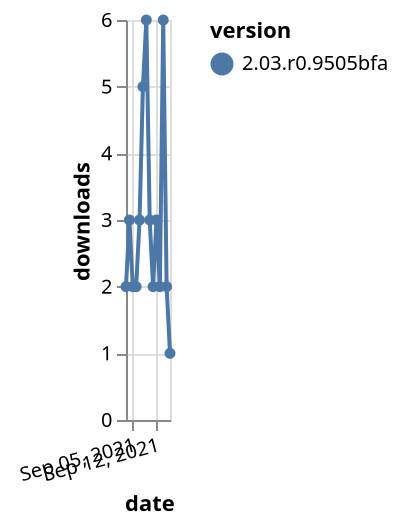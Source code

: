 {"$schema": "https://vega.github.io/schema/vega-lite/v5.json", "description": "A simple bar chart with embedded data.", "data": {"values": [{"date": "2021-09-03", "total": 2562, "delta": 2, "version": "2.03.r0.9505bfa"}, {"date": "2021-09-04", "total": 2565, "delta": 3, "version": "2.03.r0.9505bfa"}, {"date": "2021-09-05", "total": 2567, "delta": 2, "version": "2.03.r0.9505bfa"}, {"date": "2021-09-06", "total": 2569, "delta": 2, "version": "2.03.r0.9505bfa"}, {"date": "2021-09-07", "total": 2572, "delta": 3, "version": "2.03.r0.9505bfa"}, {"date": "2021-09-08", "total": 2577, "delta": 5, "version": "2.03.r0.9505bfa"}, {"date": "2021-09-09", "total": 2583, "delta": 6, "version": "2.03.r0.9505bfa"}, {"date": "2021-09-10", "total": 2586, "delta": 3, "version": "2.03.r0.9505bfa"}, {"date": "2021-09-11", "total": 2588, "delta": 2, "version": "2.03.r0.9505bfa"}, {"date": "2021-09-12", "total": 2591, "delta": 3, "version": "2.03.r0.9505bfa"}, {"date": "2021-09-13", "total": 2593, "delta": 2, "version": "2.03.r0.9505bfa"}, {"date": "2021-09-14", "total": 2599, "delta": 6, "version": "2.03.r0.9505bfa"}, {"date": "2021-09-15", "total": 2601, "delta": 2, "version": "2.03.r0.9505bfa"}, {"date": "2021-09-16", "total": 2602, "delta": 1, "version": "2.03.r0.9505bfa"}]}, "width": "container", "mark": {"type": "line", "point": {"filled": true}}, "encoding": {"x": {"field": "date", "type": "temporal", "timeUnit": "yearmonthdate", "title": "date", "axis": {"labelAngle": -15}}, "y": {"field": "delta", "type": "quantitative", "title": "downloads"}, "color": {"field": "version", "type": "nominal"}, "tooltip": {"field": "delta"}}}